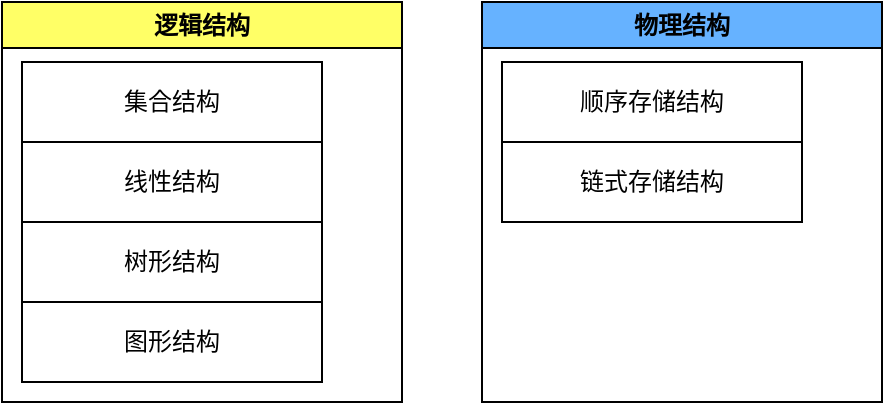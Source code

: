 <mxfile>
    <diagram id="4FBPRlALahyoClRC6oCo" name="Page-1">
        <mxGraphModel dx="1280" dy="1558" grid="1" gridSize="10" guides="1" tooltips="1" connect="1" arrows="1" fold="1" page="1" pageScale="1" pageWidth="850" pageHeight="1100" math="0" shadow="0">
            <root>
                <mxCell id="0"/>
                <mxCell id="1" parent="0"/>
                <mxCell id="2" value="逻辑结构" style="swimlane;whiteSpace=wrap;html=1;fillColor=#FFFF66;" vertex="1" parent="1">
                    <mxGeometry x="120" y="370" width="200" height="200" as="geometry"/>
                </mxCell>
                <mxCell id="4" value="集合结构" style="whiteSpace=wrap;html=1;" vertex="1" parent="2">
                    <mxGeometry x="10" y="30" width="150" height="40" as="geometry"/>
                </mxCell>
                <mxCell id="7" value="图形结构" style="whiteSpace=wrap;html=1;" vertex="1" parent="2">
                    <mxGeometry x="10" y="150" width="150" height="40" as="geometry"/>
                </mxCell>
                <mxCell id="6" value="树形结构" style="whiteSpace=wrap;html=1;" vertex="1" parent="2">
                    <mxGeometry x="10" y="110" width="150" height="40" as="geometry"/>
                </mxCell>
                <mxCell id="5" value="线性结构" style="whiteSpace=wrap;html=1;" vertex="1" parent="2">
                    <mxGeometry x="10" y="70" width="150" height="40" as="geometry"/>
                </mxCell>
                <mxCell id="3" value="物理结构" style="swimlane;whiteSpace=wrap;html=1;fillColor=#66B2FF;" vertex="1" parent="1">
                    <mxGeometry x="360" y="370" width="200" height="200" as="geometry"/>
                </mxCell>
                <mxCell id="9" value="顺序存储结构" style="whiteSpace=wrap;html=1;" vertex="1" parent="3">
                    <mxGeometry x="10" y="30" width="150" height="40" as="geometry"/>
                </mxCell>
                <mxCell id="10" value="链式存储结构" style="whiteSpace=wrap;html=1;" vertex="1" parent="3">
                    <mxGeometry x="10" y="70" width="150" height="40" as="geometry"/>
                </mxCell>
            </root>
        </mxGraphModel>
    </diagram>
</mxfile>